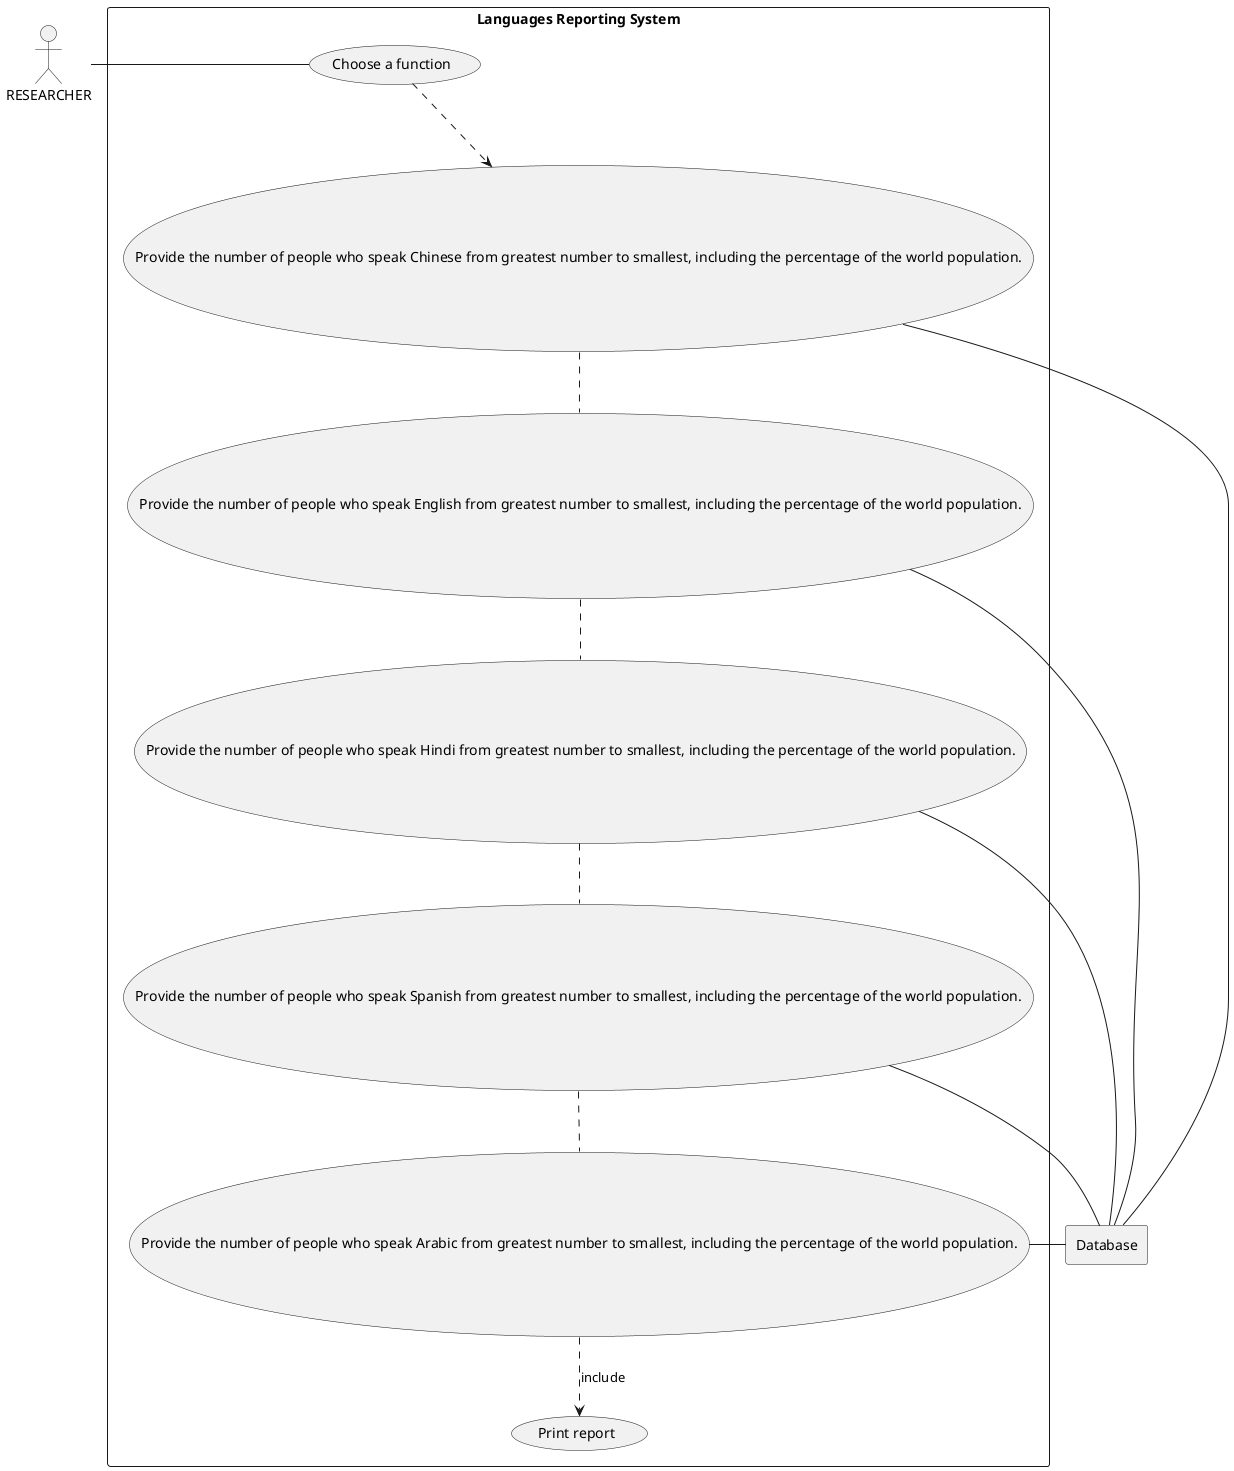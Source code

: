 @startuml

actor Researcher as "RESEARCHER"

rectangle Database

rectangle "Languages Reporting System" {

    usecase Choice as "Choose a function"
    usecase UC1 as "Provide the number of people who speak Chinese from greatest number to smallest, including the percentage of the world population."
    usecase UC2 as "Provide the number of people who speak English from greatest number to smallest, including the percentage of the world population."
    usecase UC3 as "Provide the number of people who speak Hindi from greatest number to smallest, including the percentage of the world population."
    usecase UC4 as "Provide the number of people who speak Spanish from greatest number to smallest, including the percentage of the world population."
    usecase UC5 as "Provide the number of people who speak Arabic from greatest number to smallest, including the percentage of the world population."
    usecase UCa as "Print report"

    Researcher - Choice
    Choice ..> UC1
    UC1 .. UC2
    UC2 .. UC3
    UC3 .. UC4
    UC4 .. UC5
    UC5 ..> UCa : include

    UC1 - Database
    UC2 - Database
    UC3 - Database
    UC4 - Database
    UC5 - Database
}
@enduml